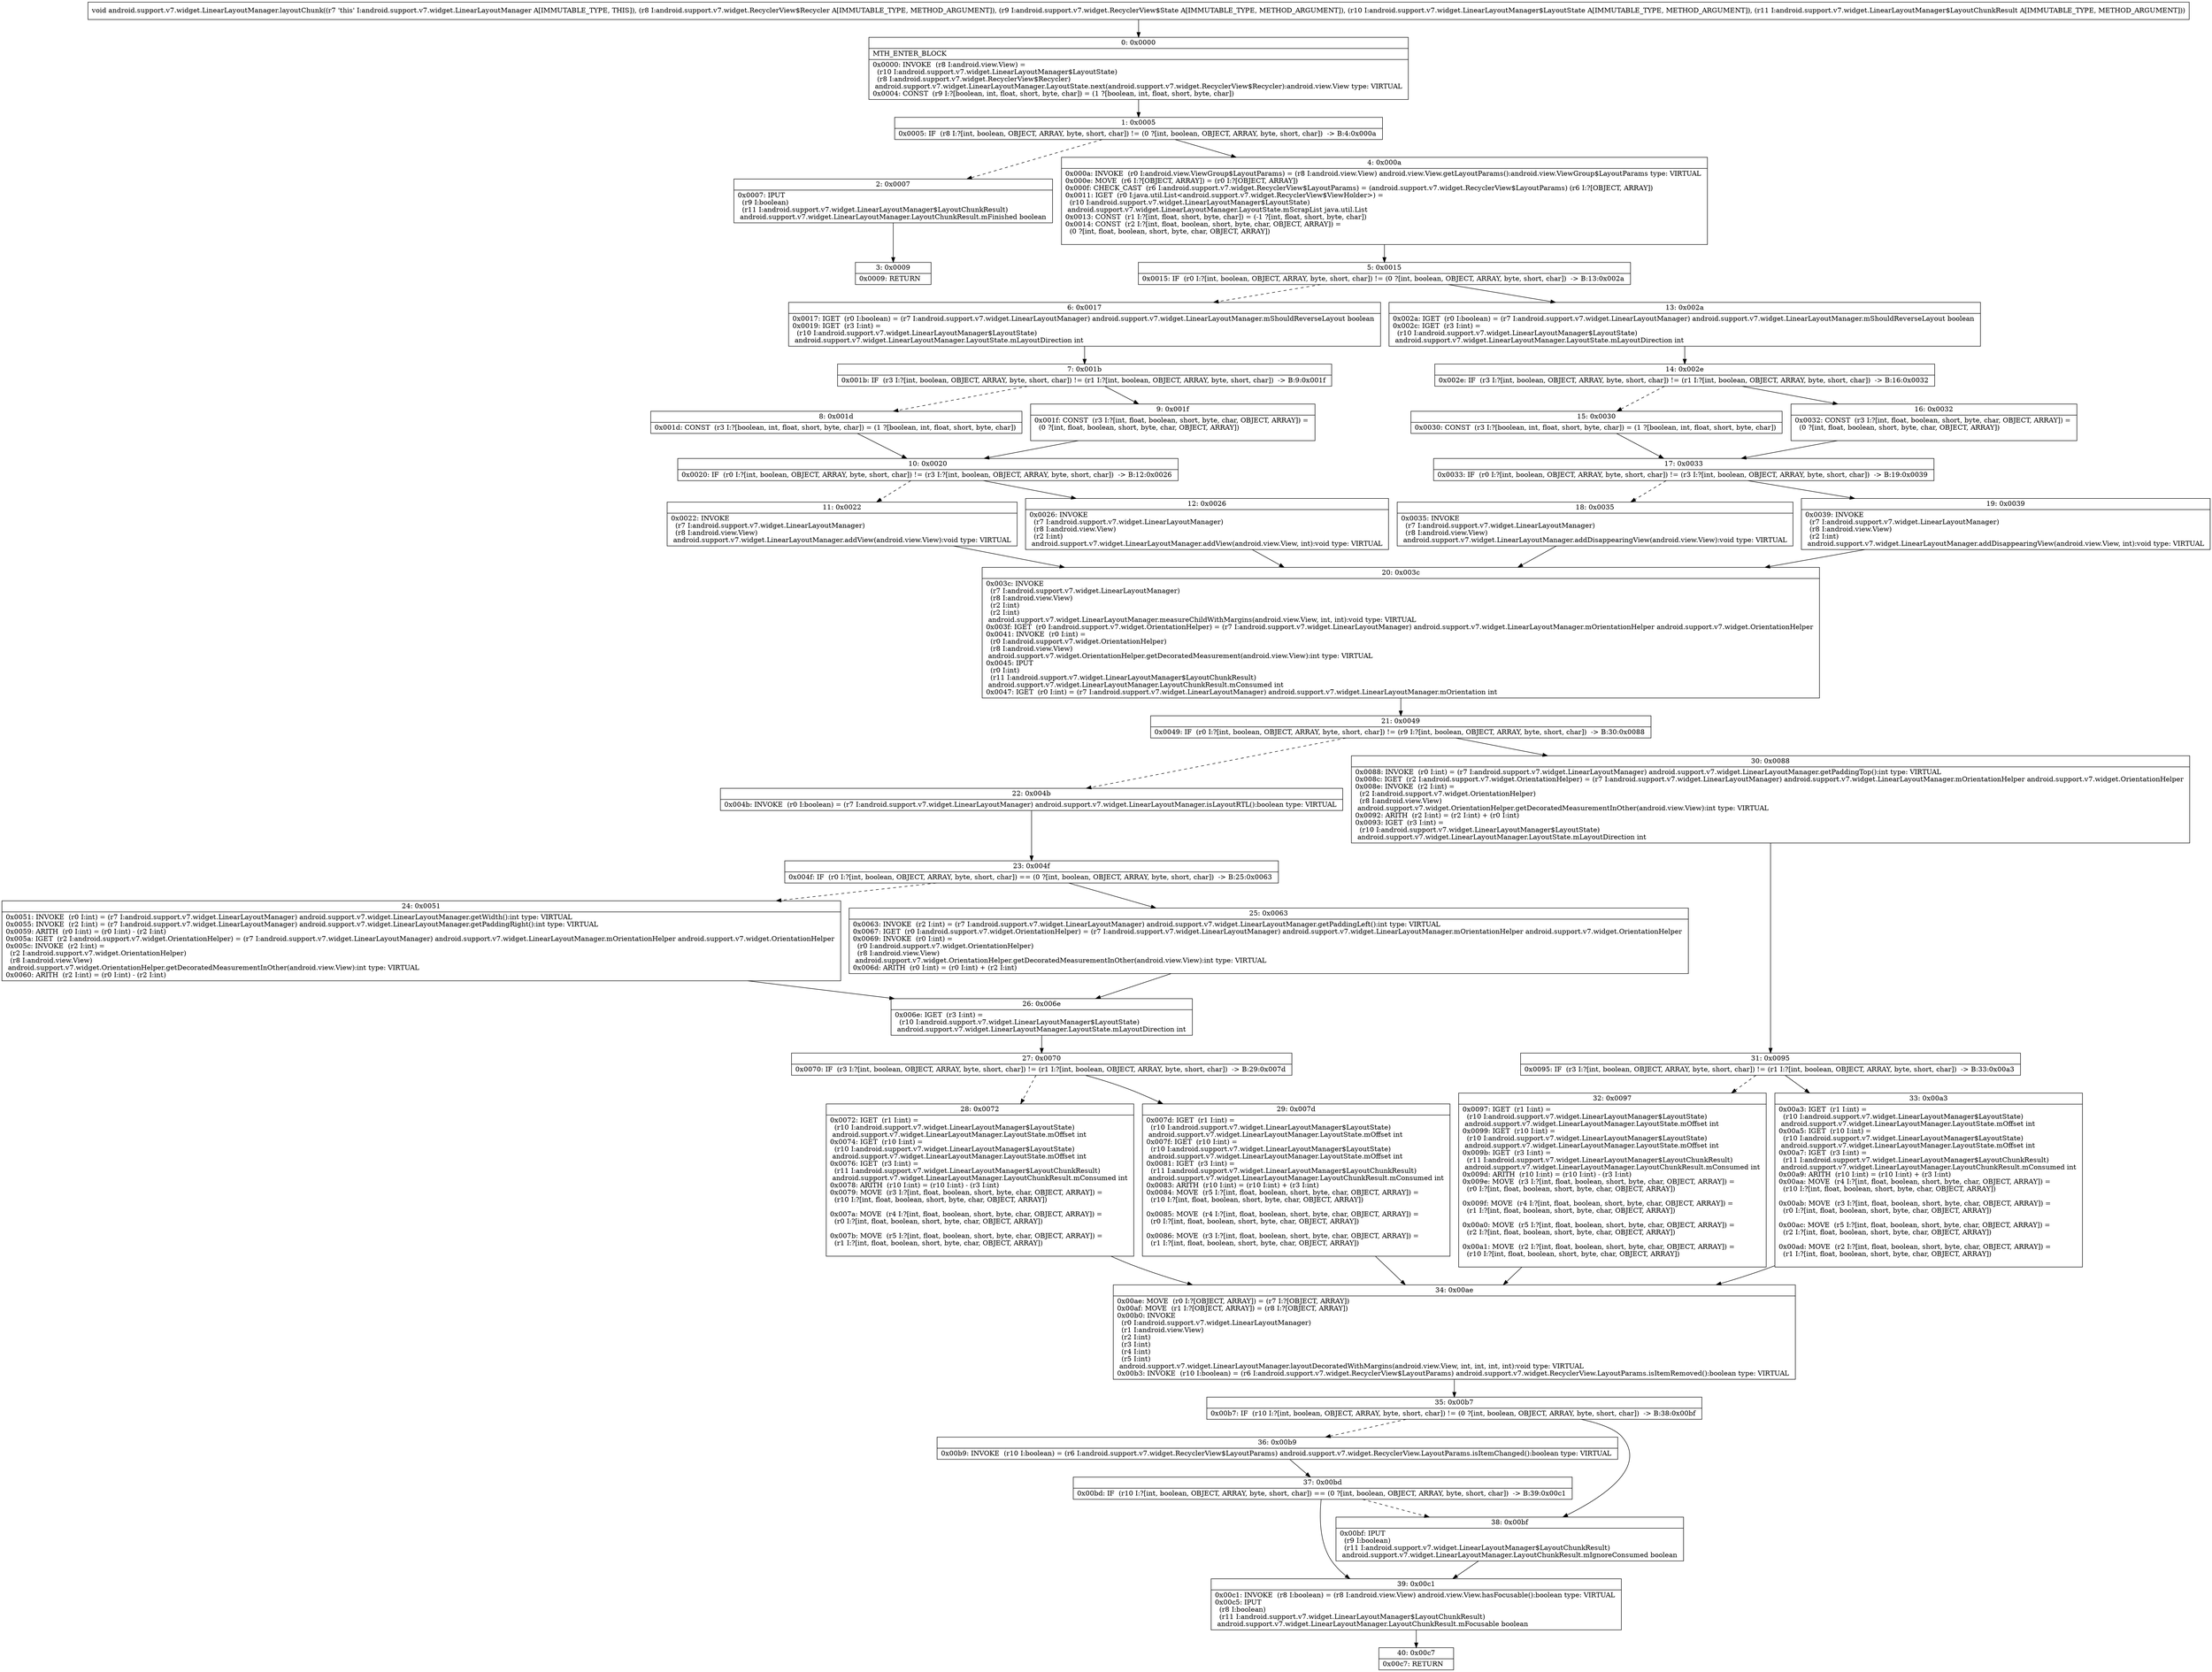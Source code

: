 digraph "CFG forandroid.support.v7.widget.LinearLayoutManager.layoutChunk(Landroid\/support\/v7\/widget\/RecyclerView$Recycler;Landroid\/support\/v7\/widget\/RecyclerView$State;Landroid\/support\/v7\/widget\/LinearLayoutManager$LayoutState;Landroid\/support\/v7\/widget\/LinearLayoutManager$LayoutChunkResult;)V" {
Node_0 [shape=record,label="{0\:\ 0x0000|MTH_ENTER_BLOCK\l|0x0000: INVOKE  (r8 I:android.view.View) = \l  (r10 I:android.support.v7.widget.LinearLayoutManager$LayoutState)\l  (r8 I:android.support.v7.widget.RecyclerView$Recycler)\l android.support.v7.widget.LinearLayoutManager.LayoutState.next(android.support.v7.widget.RecyclerView$Recycler):android.view.View type: VIRTUAL \l0x0004: CONST  (r9 I:?[boolean, int, float, short, byte, char]) = (1 ?[boolean, int, float, short, byte, char]) \l}"];
Node_1 [shape=record,label="{1\:\ 0x0005|0x0005: IF  (r8 I:?[int, boolean, OBJECT, ARRAY, byte, short, char]) != (0 ?[int, boolean, OBJECT, ARRAY, byte, short, char])  \-\> B:4:0x000a \l}"];
Node_2 [shape=record,label="{2\:\ 0x0007|0x0007: IPUT  \l  (r9 I:boolean)\l  (r11 I:android.support.v7.widget.LinearLayoutManager$LayoutChunkResult)\l android.support.v7.widget.LinearLayoutManager.LayoutChunkResult.mFinished boolean \l}"];
Node_3 [shape=record,label="{3\:\ 0x0009|0x0009: RETURN   \l}"];
Node_4 [shape=record,label="{4\:\ 0x000a|0x000a: INVOKE  (r0 I:android.view.ViewGroup$LayoutParams) = (r8 I:android.view.View) android.view.View.getLayoutParams():android.view.ViewGroup$LayoutParams type: VIRTUAL \l0x000e: MOVE  (r6 I:?[OBJECT, ARRAY]) = (r0 I:?[OBJECT, ARRAY]) \l0x000f: CHECK_CAST  (r6 I:android.support.v7.widget.RecyclerView$LayoutParams) = (android.support.v7.widget.RecyclerView$LayoutParams) (r6 I:?[OBJECT, ARRAY]) \l0x0011: IGET  (r0 I:java.util.List\<android.support.v7.widget.RecyclerView$ViewHolder\>) = \l  (r10 I:android.support.v7.widget.LinearLayoutManager$LayoutState)\l android.support.v7.widget.LinearLayoutManager.LayoutState.mScrapList java.util.List \l0x0013: CONST  (r1 I:?[int, float, short, byte, char]) = (\-1 ?[int, float, short, byte, char]) \l0x0014: CONST  (r2 I:?[int, float, boolean, short, byte, char, OBJECT, ARRAY]) = \l  (0 ?[int, float, boolean, short, byte, char, OBJECT, ARRAY])\l \l}"];
Node_5 [shape=record,label="{5\:\ 0x0015|0x0015: IF  (r0 I:?[int, boolean, OBJECT, ARRAY, byte, short, char]) != (0 ?[int, boolean, OBJECT, ARRAY, byte, short, char])  \-\> B:13:0x002a \l}"];
Node_6 [shape=record,label="{6\:\ 0x0017|0x0017: IGET  (r0 I:boolean) = (r7 I:android.support.v7.widget.LinearLayoutManager) android.support.v7.widget.LinearLayoutManager.mShouldReverseLayout boolean \l0x0019: IGET  (r3 I:int) = \l  (r10 I:android.support.v7.widget.LinearLayoutManager$LayoutState)\l android.support.v7.widget.LinearLayoutManager.LayoutState.mLayoutDirection int \l}"];
Node_7 [shape=record,label="{7\:\ 0x001b|0x001b: IF  (r3 I:?[int, boolean, OBJECT, ARRAY, byte, short, char]) != (r1 I:?[int, boolean, OBJECT, ARRAY, byte, short, char])  \-\> B:9:0x001f \l}"];
Node_8 [shape=record,label="{8\:\ 0x001d|0x001d: CONST  (r3 I:?[boolean, int, float, short, byte, char]) = (1 ?[boolean, int, float, short, byte, char]) \l}"];
Node_9 [shape=record,label="{9\:\ 0x001f|0x001f: CONST  (r3 I:?[int, float, boolean, short, byte, char, OBJECT, ARRAY]) = \l  (0 ?[int, float, boolean, short, byte, char, OBJECT, ARRAY])\l \l}"];
Node_10 [shape=record,label="{10\:\ 0x0020|0x0020: IF  (r0 I:?[int, boolean, OBJECT, ARRAY, byte, short, char]) != (r3 I:?[int, boolean, OBJECT, ARRAY, byte, short, char])  \-\> B:12:0x0026 \l}"];
Node_11 [shape=record,label="{11\:\ 0x0022|0x0022: INVOKE  \l  (r7 I:android.support.v7.widget.LinearLayoutManager)\l  (r8 I:android.view.View)\l android.support.v7.widget.LinearLayoutManager.addView(android.view.View):void type: VIRTUAL \l}"];
Node_12 [shape=record,label="{12\:\ 0x0026|0x0026: INVOKE  \l  (r7 I:android.support.v7.widget.LinearLayoutManager)\l  (r8 I:android.view.View)\l  (r2 I:int)\l android.support.v7.widget.LinearLayoutManager.addView(android.view.View, int):void type: VIRTUAL \l}"];
Node_13 [shape=record,label="{13\:\ 0x002a|0x002a: IGET  (r0 I:boolean) = (r7 I:android.support.v7.widget.LinearLayoutManager) android.support.v7.widget.LinearLayoutManager.mShouldReverseLayout boolean \l0x002c: IGET  (r3 I:int) = \l  (r10 I:android.support.v7.widget.LinearLayoutManager$LayoutState)\l android.support.v7.widget.LinearLayoutManager.LayoutState.mLayoutDirection int \l}"];
Node_14 [shape=record,label="{14\:\ 0x002e|0x002e: IF  (r3 I:?[int, boolean, OBJECT, ARRAY, byte, short, char]) != (r1 I:?[int, boolean, OBJECT, ARRAY, byte, short, char])  \-\> B:16:0x0032 \l}"];
Node_15 [shape=record,label="{15\:\ 0x0030|0x0030: CONST  (r3 I:?[boolean, int, float, short, byte, char]) = (1 ?[boolean, int, float, short, byte, char]) \l}"];
Node_16 [shape=record,label="{16\:\ 0x0032|0x0032: CONST  (r3 I:?[int, float, boolean, short, byte, char, OBJECT, ARRAY]) = \l  (0 ?[int, float, boolean, short, byte, char, OBJECT, ARRAY])\l \l}"];
Node_17 [shape=record,label="{17\:\ 0x0033|0x0033: IF  (r0 I:?[int, boolean, OBJECT, ARRAY, byte, short, char]) != (r3 I:?[int, boolean, OBJECT, ARRAY, byte, short, char])  \-\> B:19:0x0039 \l}"];
Node_18 [shape=record,label="{18\:\ 0x0035|0x0035: INVOKE  \l  (r7 I:android.support.v7.widget.LinearLayoutManager)\l  (r8 I:android.view.View)\l android.support.v7.widget.LinearLayoutManager.addDisappearingView(android.view.View):void type: VIRTUAL \l}"];
Node_19 [shape=record,label="{19\:\ 0x0039|0x0039: INVOKE  \l  (r7 I:android.support.v7.widget.LinearLayoutManager)\l  (r8 I:android.view.View)\l  (r2 I:int)\l android.support.v7.widget.LinearLayoutManager.addDisappearingView(android.view.View, int):void type: VIRTUAL \l}"];
Node_20 [shape=record,label="{20\:\ 0x003c|0x003c: INVOKE  \l  (r7 I:android.support.v7.widget.LinearLayoutManager)\l  (r8 I:android.view.View)\l  (r2 I:int)\l  (r2 I:int)\l android.support.v7.widget.LinearLayoutManager.measureChildWithMargins(android.view.View, int, int):void type: VIRTUAL \l0x003f: IGET  (r0 I:android.support.v7.widget.OrientationHelper) = (r7 I:android.support.v7.widget.LinearLayoutManager) android.support.v7.widget.LinearLayoutManager.mOrientationHelper android.support.v7.widget.OrientationHelper \l0x0041: INVOKE  (r0 I:int) = \l  (r0 I:android.support.v7.widget.OrientationHelper)\l  (r8 I:android.view.View)\l android.support.v7.widget.OrientationHelper.getDecoratedMeasurement(android.view.View):int type: VIRTUAL \l0x0045: IPUT  \l  (r0 I:int)\l  (r11 I:android.support.v7.widget.LinearLayoutManager$LayoutChunkResult)\l android.support.v7.widget.LinearLayoutManager.LayoutChunkResult.mConsumed int \l0x0047: IGET  (r0 I:int) = (r7 I:android.support.v7.widget.LinearLayoutManager) android.support.v7.widget.LinearLayoutManager.mOrientation int \l}"];
Node_21 [shape=record,label="{21\:\ 0x0049|0x0049: IF  (r0 I:?[int, boolean, OBJECT, ARRAY, byte, short, char]) != (r9 I:?[int, boolean, OBJECT, ARRAY, byte, short, char])  \-\> B:30:0x0088 \l}"];
Node_22 [shape=record,label="{22\:\ 0x004b|0x004b: INVOKE  (r0 I:boolean) = (r7 I:android.support.v7.widget.LinearLayoutManager) android.support.v7.widget.LinearLayoutManager.isLayoutRTL():boolean type: VIRTUAL \l}"];
Node_23 [shape=record,label="{23\:\ 0x004f|0x004f: IF  (r0 I:?[int, boolean, OBJECT, ARRAY, byte, short, char]) == (0 ?[int, boolean, OBJECT, ARRAY, byte, short, char])  \-\> B:25:0x0063 \l}"];
Node_24 [shape=record,label="{24\:\ 0x0051|0x0051: INVOKE  (r0 I:int) = (r7 I:android.support.v7.widget.LinearLayoutManager) android.support.v7.widget.LinearLayoutManager.getWidth():int type: VIRTUAL \l0x0055: INVOKE  (r2 I:int) = (r7 I:android.support.v7.widget.LinearLayoutManager) android.support.v7.widget.LinearLayoutManager.getPaddingRight():int type: VIRTUAL \l0x0059: ARITH  (r0 I:int) = (r0 I:int) \- (r2 I:int) \l0x005a: IGET  (r2 I:android.support.v7.widget.OrientationHelper) = (r7 I:android.support.v7.widget.LinearLayoutManager) android.support.v7.widget.LinearLayoutManager.mOrientationHelper android.support.v7.widget.OrientationHelper \l0x005c: INVOKE  (r2 I:int) = \l  (r2 I:android.support.v7.widget.OrientationHelper)\l  (r8 I:android.view.View)\l android.support.v7.widget.OrientationHelper.getDecoratedMeasurementInOther(android.view.View):int type: VIRTUAL \l0x0060: ARITH  (r2 I:int) = (r0 I:int) \- (r2 I:int) \l}"];
Node_25 [shape=record,label="{25\:\ 0x0063|0x0063: INVOKE  (r2 I:int) = (r7 I:android.support.v7.widget.LinearLayoutManager) android.support.v7.widget.LinearLayoutManager.getPaddingLeft():int type: VIRTUAL \l0x0067: IGET  (r0 I:android.support.v7.widget.OrientationHelper) = (r7 I:android.support.v7.widget.LinearLayoutManager) android.support.v7.widget.LinearLayoutManager.mOrientationHelper android.support.v7.widget.OrientationHelper \l0x0069: INVOKE  (r0 I:int) = \l  (r0 I:android.support.v7.widget.OrientationHelper)\l  (r8 I:android.view.View)\l android.support.v7.widget.OrientationHelper.getDecoratedMeasurementInOther(android.view.View):int type: VIRTUAL \l0x006d: ARITH  (r0 I:int) = (r0 I:int) + (r2 I:int) \l}"];
Node_26 [shape=record,label="{26\:\ 0x006e|0x006e: IGET  (r3 I:int) = \l  (r10 I:android.support.v7.widget.LinearLayoutManager$LayoutState)\l android.support.v7.widget.LinearLayoutManager.LayoutState.mLayoutDirection int \l}"];
Node_27 [shape=record,label="{27\:\ 0x0070|0x0070: IF  (r3 I:?[int, boolean, OBJECT, ARRAY, byte, short, char]) != (r1 I:?[int, boolean, OBJECT, ARRAY, byte, short, char])  \-\> B:29:0x007d \l}"];
Node_28 [shape=record,label="{28\:\ 0x0072|0x0072: IGET  (r1 I:int) = \l  (r10 I:android.support.v7.widget.LinearLayoutManager$LayoutState)\l android.support.v7.widget.LinearLayoutManager.LayoutState.mOffset int \l0x0074: IGET  (r10 I:int) = \l  (r10 I:android.support.v7.widget.LinearLayoutManager$LayoutState)\l android.support.v7.widget.LinearLayoutManager.LayoutState.mOffset int \l0x0076: IGET  (r3 I:int) = \l  (r11 I:android.support.v7.widget.LinearLayoutManager$LayoutChunkResult)\l android.support.v7.widget.LinearLayoutManager.LayoutChunkResult.mConsumed int \l0x0078: ARITH  (r10 I:int) = (r10 I:int) \- (r3 I:int) \l0x0079: MOVE  (r3 I:?[int, float, boolean, short, byte, char, OBJECT, ARRAY]) = \l  (r10 I:?[int, float, boolean, short, byte, char, OBJECT, ARRAY])\l \l0x007a: MOVE  (r4 I:?[int, float, boolean, short, byte, char, OBJECT, ARRAY]) = \l  (r0 I:?[int, float, boolean, short, byte, char, OBJECT, ARRAY])\l \l0x007b: MOVE  (r5 I:?[int, float, boolean, short, byte, char, OBJECT, ARRAY]) = \l  (r1 I:?[int, float, boolean, short, byte, char, OBJECT, ARRAY])\l \l}"];
Node_29 [shape=record,label="{29\:\ 0x007d|0x007d: IGET  (r1 I:int) = \l  (r10 I:android.support.v7.widget.LinearLayoutManager$LayoutState)\l android.support.v7.widget.LinearLayoutManager.LayoutState.mOffset int \l0x007f: IGET  (r10 I:int) = \l  (r10 I:android.support.v7.widget.LinearLayoutManager$LayoutState)\l android.support.v7.widget.LinearLayoutManager.LayoutState.mOffset int \l0x0081: IGET  (r3 I:int) = \l  (r11 I:android.support.v7.widget.LinearLayoutManager$LayoutChunkResult)\l android.support.v7.widget.LinearLayoutManager.LayoutChunkResult.mConsumed int \l0x0083: ARITH  (r10 I:int) = (r10 I:int) + (r3 I:int) \l0x0084: MOVE  (r5 I:?[int, float, boolean, short, byte, char, OBJECT, ARRAY]) = \l  (r10 I:?[int, float, boolean, short, byte, char, OBJECT, ARRAY])\l \l0x0085: MOVE  (r4 I:?[int, float, boolean, short, byte, char, OBJECT, ARRAY]) = \l  (r0 I:?[int, float, boolean, short, byte, char, OBJECT, ARRAY])\l \l0x0086: MOVE  (r3 I:?[int, float, boolean, short, byte, char, OBJECT, ARRAY]) = \l  (r1 I:?[int, float, boolean, short, byte, char, OBJECT, ARRAY])\l \l}"];
Node_30 [shape=record,label="{30\:\ 0x0088|0x0088: INVOKE  (r0 I:int) = (r7 I:android.support.v7.widget.LinearLayoutManager) android.support.v7.widget.LinearLayoutManager.getPaddingTop():int type: VIRTUAL \l0x008c: IGET  (r2 I:android.support.v7.widget.OrientationHelper) = (r7 I:android.support.v7.widget.LinearLayoutManager) android.support.v7.widget.LinearLayoutManager.mOrientationHelper android.support.v7.widget.OrientationHelper \l0x008e: INVOKE  (r2 I:int) = \l  (r2 I:android.support.v7.widget.OrientationHelper)\l  (r8 I:android.view.View)\l android.support.v7.widget.OrientationHelper.getDecoratedMeasurementInOther(android.view.View):int type: VIRTUAL \l0x0092: ARITH  (r2 I:int) = (r2 I:int) + (r0 I:int) \l0x0093: IGET  (r3 I:int) = \l  (r10 I:android.support.v7.widget.LinearLayoutManager$LayoutState)\l android.support.v7.widget.LinearLayoutManager.LayoutState.mLayoutDirection int \l}"];
Node_31 [shape=record,label="{31\:\ 0x0095|0x0095: IF  (r3 I:?[int, boolean, OBJECT, ARRAY, byte, short, char]) != (r1 I:?[int, boolean, OBJECT, ARRAY, byte, short, char])  \-\> B:33:0x00a3 \l}"];
Node_32 [shape=record,label="{32\:\ 0x0097|0x0097: IGET  (r1 I:int) = \l  (r10 I:android.support.v7.widget.LinearLayoutManager$LayoutState)\l android.support.v7.widget.LinearLayoutManager.LayoutState.mOffset int \l0x0099: IGET  (r10 I:int) = \l  (r10 I:android.support.v7.widget.LinearLayoutManager$LayoutState)\l android.support.v7.widget.LinearLayoutManager.LayoutState.mOffset int \l0x009b: IGET  (r3 I:int) = \l  (r11 I:android.support.v7.widget.LinearLayoutManager$LayoutChunkResult)\l android.support.v7.widget.LinearLayoutManager.LayoutChunkResult.mConsumed int \l0x009d: ARITH  (r10 I:int) = (r10 I:int) \- (r3 I:int) \l0x009e: MOVE  (r3 I:?[int, float, boolean, short, byte, char, OBJECT, ARRAY]) = \l  (r0 I:?[int, float, boolean, short, byte, char, OBJECT, ARRAY])\l \l0x009f: MOVE  (r4 I:?[int, float, boolean, short, byte, char, OBJECT, ARRAY]) = \l  (r1 I:?[int, float, boolean, short, byte, char, OBJECT, ARRAY])\l \l0x00a0: MOVE  (r5 I:?[int, float, boolean, short, byte, char, OBJECT, ARRAY]) = \l  (r2 I:?[int, float, boolean, short, byte, char, OBJECT, ARRAY])\l \l0x00a1: MOVE  (r2 I:?[int, float, boolean, short, byte, char, OBJECT, ARRAY]) = \l  (r10 I:?[int, float, boolean, short, byte, char, OBJECT, ARRAY])\l \l}"];
Node_33 [shape=record,label="{33\:\ 0x00a3|0x00a3: IGET  (r1 I:int) = \l  (r10 I:android.support.v7.widget.LinearLayoutManager$LayoutState)\l android.support.v7.widget.LinearLayoutManager.LayoutState.mOffset int \l0x00a5: IGET  (r10 I:int) = \l  (r10 I:android.support.v7.widget.LinearLayoutManager$LayoutState)\l android.support.v7.widget.LinearLayoutManager.LayoutState.mOffset int \l0x00a7: IGET  (r3 I:int) = \l  (r11 I:android.support.v7.widget.LinearLayoutManager$LayoutChunkResult)\l android.support.v7.widget.LinearLayoutManager.LayoutChunkResult.mConsumed int \l0x00a9: ARITH  (r10 I:int) = (r10 I:int) + (r3 I:int) \l0x00aa: MOVE  (r4 I:?[int, float, boolean, short, byte, char, OBJECT, ARRAY]) = \l  (r10 I:?[int, float, boolean, short, byte, char, OBJECT, ARRAY])\l \l0x00ab: MOVE  (r3 I:?[int, float, boolean, short, byte, char, OBJECT, ARRAY]) = \l  (r0 I:?[int, float, boolean, short, byte, char, OBJECT, ARRAY])\l \l0x00ac: MOVE  (r5 I:?[int, float, boolean, short, byte, char, OBJECT, ARRAY]) = \l  (r2 I:?[int, float, boolean, short, byte, char, OBJECT, ARRAY])\l \l0x00ad: MOVE  (r2 I:?[int, float, boolean, short, byte, char, OBJECT, ARRAY]) = \l  (r1 I:?[int, float, boolean, short, byte, char, OBJECT, ARRAY])\l \l}"];
Node_34 [shape=record,label="{34\:\ 0x00ae|0x00ae: MOVE  (r0 I:?[OBJECT, ARRAY]) = (r7 I:?[OBJECT, ARRAY]) \l0x00af: MOVE  (r1 I:?[OBJECT, ARRAY]) = (r8 I:?[OBJECT, ARRAY]) \l0x00b0: INVOKE  \l  (r0 I:android.support.v7.widget.LinearLayoutManager)\l  (r1 I:android.view.View)\l  (r2 I:int)\l  (r3 I:int)\l  (r4 I:int)\l  (r5 I:int)\l android.support.v7.widget.LinearLayoutManager.layoutDecoratedWithMargins(android.view.View, int, int, int, int):void type: VIRTUAL \l0x00b3: INVOKE  (r10 I:boolean) = (r6 I:android.support.v7.widget.RecyclerView$LayoutParams) android.support.v7.widget.RecyclerView.LayoutParams.isItemRemoved():boolean type: VIRTUAL \l}"];
Node_35 [shape=record,label="{35\:\ 0x00b7|0x00b7: IF  (r10 I:?[int, boolean, OBJECT, ARRAY, byte, short, char]) != (0 ?[int, boolean, OBJECT, ARRAY, byte, short, char])  \-\> B:38:0x00bf \l}"];
Node_36 [shape=record,label="{36\:\ 0x00b9|0x00b9: INVOKE  (r10 I:boolean) = (r6 I:android.support.v7.widget.RecyclerView$LayoutParams) android.support.v7.widget.RecyclerView.LayoutParams.isItemChanged():boolean type: VIRTUAL \l}"];
Node_37 [shape=record,label="{37\:\ 0x00bd|0x00bd: IF  (r10 I:?[int, boolean, OBJECT, ARRAY, byte, short, char]) == (0 ?[int, boolean, OBJECT, ARRAY, byte, short, char])  \-\> B:39:0x00c1 \l}"];
Node_38 [shape=record,label="{38\:\ 0x00bf|0x00bf: IPUT  \l  (r9 I:boolean)\l  (r11 I:android.support.v7.widget.LinearLayoutManager$LayoutChunkResult)\l android.support.v7.widget.LinearLayoutManager.LayoutChunkResult.mIgnoreConsumed boolean \l}"];
Node_39 [shape=record,label="{39\:\ 0x00c1|0x00c1: INVOKE  (r8 I:boolean) = (r8 I:android.view.View) android.view.View.hasFocusable():boolean type: VIRTUAL \l0x00c5: IPUT  \l  (r8 I:boolean)\l  (r11 I:android.support.v7.widget.LinearLayoutManager$LayoutChunkResult)\l android.support.v7.widget.LinearLayoutManager.LayoutChunkResult.mFocusable boolean \l}"];
Node_40 [shape=record,label="{40\:\ 0x00c7|0x00c7: RETURN   \l}"];
MethodNode[shape=record,label="{void android.support.v7.widget.LinearLayoutManager.layoutChunk((r7 'this' I:android.support.v7.widget.LinearLayoutManager A[IMMUTABLE_TYPE, THIS]), (r8 I:android.support.v7.widget.RecyclerView$Recycler A[IMMUTABLE_TYPE, METHOD_ARGUMENT]), (r9 I:android.support.v7.widget.RecyclerView$State A[IMMUTABLE_TYPE, METHOD_ARGUMENT]), (r10 I:android.support.v7.widget.LinearLayoutManager$LayoutState A[IMMUTABLE_TYPE, METHOD_ARGUMENT]), (r11 I:android.support.v7.widget.LinearLayoutManager$LayoutChunkResult A[IMMUTABLE_TYPE, METHOD_ARGUMENT])) }"];
MethodNode -> Node_0;
Node_0 -> Node_1;
Node_1 -> Node_2[style=dashed];
Node_1 -> Node_4;
Node_2 -> Node_3;
Node_4 -> Node_5;
Node_5 -> Node_6[style=dashed];
Node_5 -> Node_13;
Node_6 -> Node_7;
Node_7 -> Node_8[style=dashed];
Node_7 -> Node_9;
Node_8 -> Node_10;
Node_9 -> Node_10;
Node_10 -> Node_11[style=dashed];
Node_10 -> Node_12;
Node_11 -> Node_20;
Node_12 -> Node_20;
Node_13 -> Node_14;
Node_14 -> Node_15[style=dashed];
Node_14 -> Node_16;
Node_15 -> Node_17;
Node_16 -> Node_17;
Node_17 -> Node_18[style=dashed];
Node_17 -> Node_19;
Node_18 -> Node_20;
Node_19 -> Node_20;
Node_20 -> Node_21;
Node_21 -> Node_22[style=dashed];
Node_21 -> Node_30;
Node_22 -> Node_23;
Node_23 -> Node_24[style=dashed];
Node_23 -> Node_25;
Node_24 -> Node_26;
Node_25 -> Node_26;
Node_26 -> Node_27;
Node_27 -> Node_28[style=dashed];
Node_27 -> Node_29;
Node_28 -> Node_34;
Node_29 -> Node_34;
Node_30 -> Node_31;
Node_31 -> Node_32[style=dashed];
Node_31 -> Node_33;
Node_32 -> Node_34;
Node_33 -> Node_34;
Node_34 -> Node_35;
Node_35 -> Node_36[style=dashed];
Node_35 -> Node_38;
Node_36 -> Node_37;
Node_37 -> Node_38[style=dashed];
Node_37 -> Node_39;
Node_38 -> Node_39;
Node_39 -> Node_40;
}

